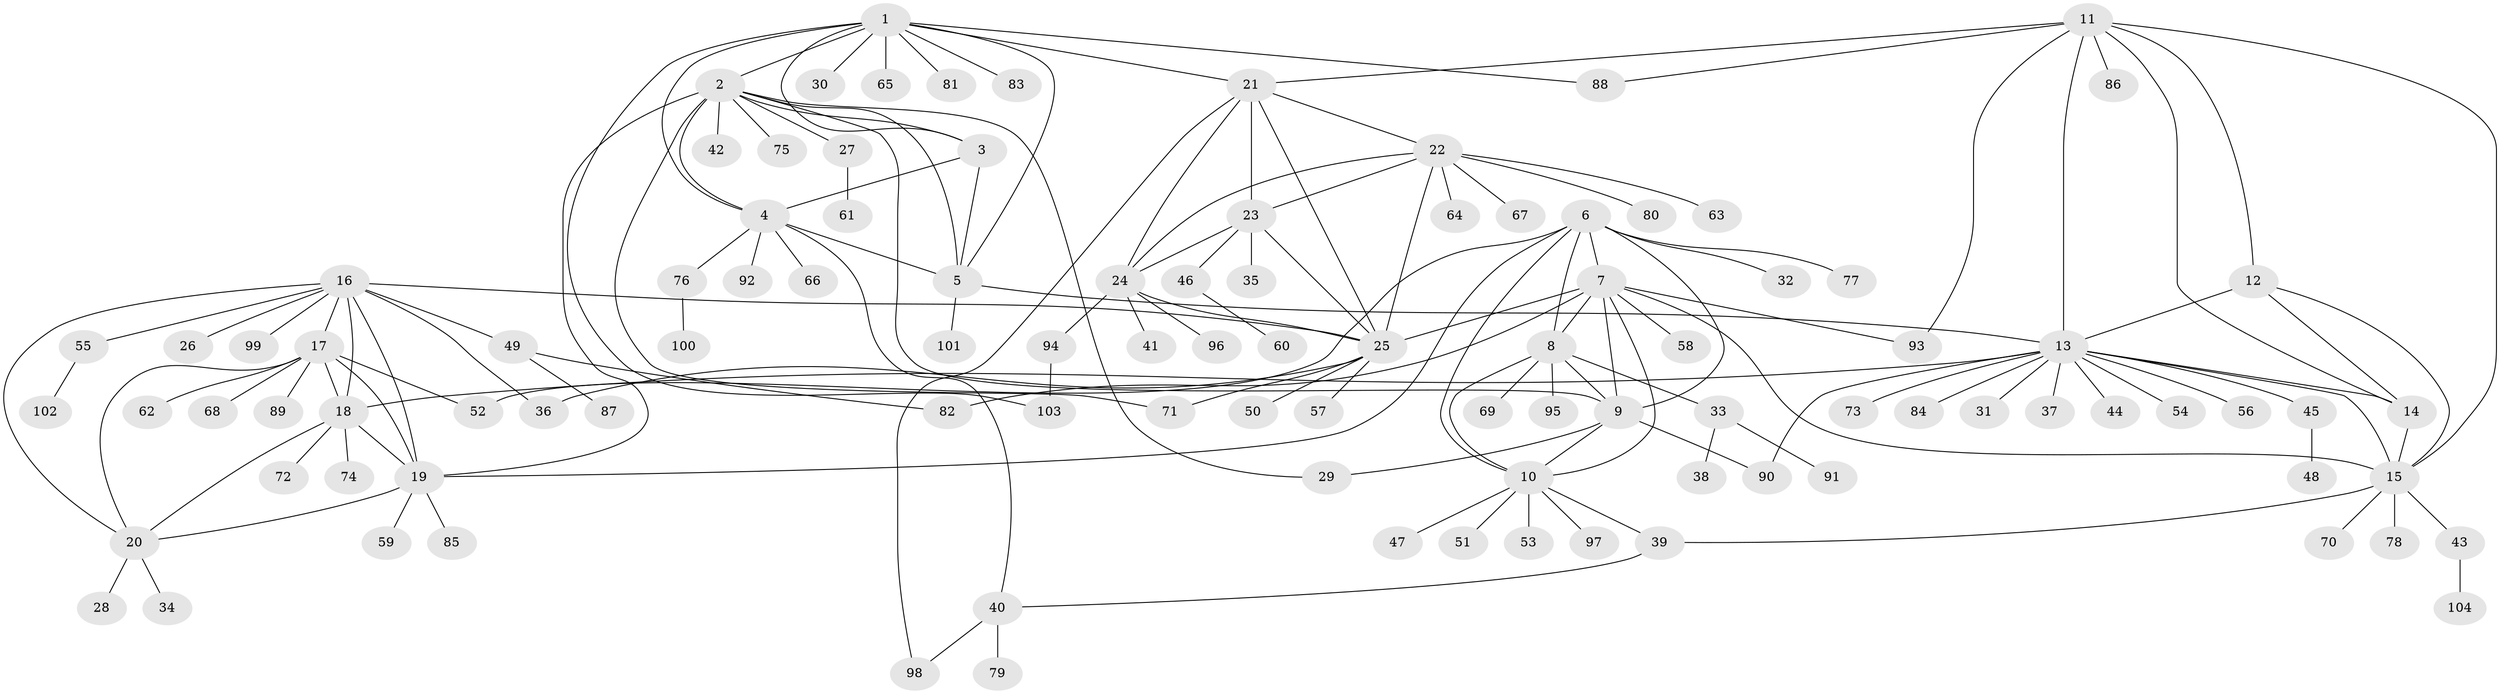 // Generated by graph-tools (version 1.1) at 2025/55/03/09/25 04:55:39]
// undirected, 104 vertices, 151 edges
graph export_dot {
graph [start="1"]
  node [color=gray90,style=filled];
  1;
  2;
  3;
  4;
  5;
  6;
  7;
  8;
  9;
  10;
  11;
  12;
  13;
  14;
  15;
  16;
  17;
  18;
  19;
  20;
  21;
  22;
  23;
  24;
  25;
  26;
  27;
  28;
  29;
  30;
  31;
  32;
  33;
  34;
  35;
  36;
  37;
  38;
  39;
  40;
  41;
  42;
  43;
  44;
  45;
  46;
  47;
  48;
  49;
  50;
  51;
  52;
  53;
  54;
  55;
  56;
  57;
  58;
  59;
  60;
  61;
  62;
  63;
  64;
  65;
  66;
  67;
  68;
  69;
  70;
  71;
  72;
  73;
  74;
  75;
  76;
  77;
  78;
  79;
  80;
  81;
  82;
  83;
  84;
  85;
  86;
  87;
  88;
  89;
  90;
  91;
  92;
  93;
  94;
  95;
  96;
  97;
  98;
  99;
  100;
  101;
  102;
  103;
  104;
  1 -- 2;
  1 -- 3;
  1 -- 4;
  1 -- 5;
  1 -- 21;
  1 -- 30;
  1 -- 65;
  1 -- 81;
  1 -- 83;
  1 -- 88;
  1 -- 103;
  2 -- 3;
  2 -- 4;
  2 -- 5;
  2 -- 9;
  2 -- 19;
  2 -- 27;
  2 -- 29;
  2 -- 42;
  2 -- 71;
  2 -- 75;
  3 -- 4;
  3 -- 5;
  4 -- 5;
  4 -- 40;
  4 -- 66;
  4 -- 76;
  4 -- 92;
  5 -- 13;
  5 -- 101;
  6 -- 7;
  6 -- 8;
  6 -- 9;
  6 -- 10;
  6 -- 19;
  6 -- 32;
  6 -- 52;
  6 -- 77;
  7 -- 8;
  7 -- 9;
  7 -- 10;
  7 -- 15;
  7 -- 25;
  7 -- 58;
  7 -- 82;
  7 -- 93;
  8 -- 9;
  8 -- 10;
  8 -- 33;
  8 -- 69;
  8 -- 95;
  9 -- 10;
  9 -- 29;
  9 -- 90;
  10 -- 39;
  10 -- 47;
  10 -- 51;
  10 -- 53;
  10 -- 97;
  11 -- 12;
  11 -- 13;
  11 -- 14;
  11 -- 15;
  11 -- 21;
  11 -- 86;
  11 -- 88;
  11 -- 93;
  12 -- 13;
  12 -- 14;
  12 -- 15;
  13 -- 14;
  13 -- 15;
  13 -- 18;
  13 -- 31;
  13 -- 37;
  13 -- 44;
  13 -- 45;
  13 -- 54;
  13 -- 56;
  13 -- 73;
  13 -- 84;
  13 -- 90;
  14 -- 15;
  15 -- 39;
  15 -- 43;
  15 -- 70;
  15 -- 78;
  16 -- 17;
  16 -- 18;
  16 -- 19;
  16 -- 20;
  16 -- 25;
  16 -- 26;
  16 -- 36;
  16 -- 49;
  16 -- 55;
  16 -- 99;
  17 -- 18;
  17 -- 19;
  17 -- 20;
  17 -- 52;
  17 -- 62;
  17 -- 68;
  17 -- 89;
  18 -- 19;
  18 -- 20;
  18 -- 72;
  18 -- 74;
  19 -- 20;
  19 -- 59;
  19 -- 85;
  20 -- 28;
  20 -- 34;
  21 -- 22;
  21 -- 23;
  21 -- 24;
  21 -- 25;
  21 -- 98;
  22 -- 23;
  22 -- 24;
  22 -- 25;
  22 -- 63;
  22 -- 64;
  22 -- 67;
  22 -- 80;
  23 -- 24;
  23 -- 25;
  23 -- 35;
  23 -- 46;
  24 -- 25;
  24 -- 41;
  24 -- 94;
  24 -- 96;
  25 -- 36;
  25 -- 50;
  25 -- 57;
  25 -- 71;
  27 -- 61;
  33 -- 38;
  33 -- 91;
  39 -- 40;
  40 -- 79;
  40 -- 98;
  43 -- 104;
  45 -- 48;
  46 -- 60;
  49 -- 82;
  49 -- 87;
  55 -- 102;
  76 -- 100;
  94 -- 103;
}
